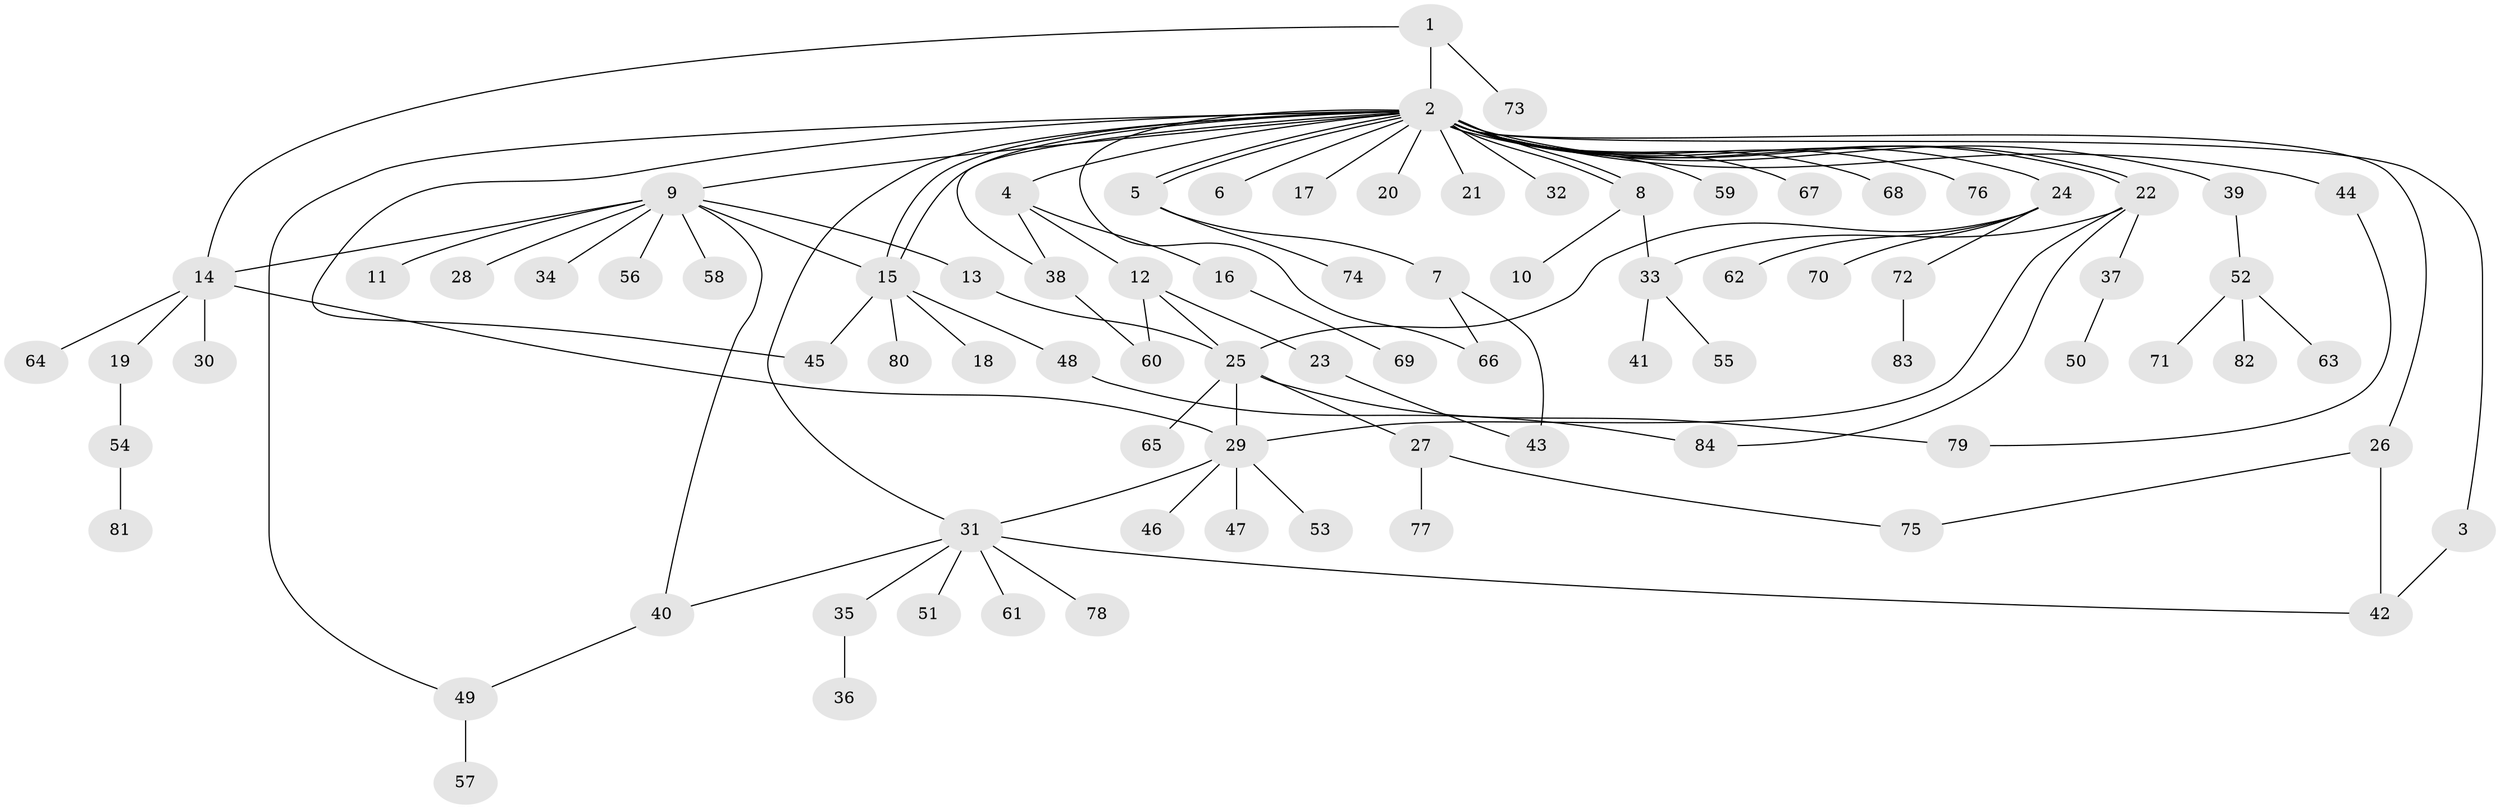 // coarse degree distribution, {7: 0.015873015873015872, 30: 0.015873015873015872, 3: 0.06349206349206349, 4: 0.06349206349206349, 1: 0.6031746031746031, 6: 0.047619047619047616, 8: 0.031746031746031744, 9: 0.015873015873015872, 2: 0.14285714285714285}
// Generated by graph-tools (version 1.1) at 2025/23/03/03/25 07:23:48]
// undirected, 84 vertices, 107 edges
graph export_dot {
graph [start="1"]
  node [color=gray90,style=filled];
  1;
  2;
  3;
  4;
  5;
  6;
  7;
  8;
  9;
  10;
  11;
  12;
  13;
  14;
  15;
  16;
  17;
  18;
  19;
  20;
  21;
  22;
  23;
  24;
  25;
  26;
  27;
  28;
  29;
  30;
  31;
  32;
  33;
  34;
  35;
  36;
  37;
  38;
  39;
  40;
  41;
  42;
  43;
  44;
  45;
  46;
  47;
  48;
  49;
  50;
  51;
  52;
  53;
  54;
  55;
  56;
  57;
  58;
  59;
  60;
  61;
  62;
  63;
  64;
  65;
  66;
  67;
  68;
  69;
  70;
  71;
  72;
  73;
  74;
  75;
  76;
  77;
  78;
  79;
  80;
  81;
  82;
  83;
  84;
  1 -- 2;
  1 -- 14;
  1 -- 73;
  2 -- 3;
  2 -- 4;
  2 -- 5;
  2 -- 5;
  2 -- 6;
  2 -- 8;
  2 -- 8;
  2 -- 9;
  2 -- 15;
  2 -- 15;
  2 -- 17;
  2 -- 20;
  2 -- 21;
  2 -- 22;
  2 -- 22;
  2 -- 24;
  2 -- 26;
  2 -- 31;
  2 -- 32;
  2 -- 38;
  2 -- 39;
  2 -- 44;
  2 -- 45;
  2 -- 49;
  2 -- 59;
  2 -- 66;
  2 -- 67;
  2 -- 68;
  2 -- 76;
  3 -- 42;
  4 -- 12;
  4 -- 16;
  4 -- 38;
  5 -- 7;
  5 -- 74;
  7 -- 43;
  7 -- 66;
  8 -- 10;
  8 -- 33;
  9 -- 11;
  9 -- 13;
  9 -- 14;
  9 -- 15;
  9 -- 28;
  9 -- 34;
  9 -- 40;
  9 -- 56;
  9 -- 58;
  12 -- 23;
  12 -- 25;
  12 -- 60;
  13 -- 25;
  14 -- 19;
  14 -- 29;
  14 -- 30;
  14 -- 64;
  15 -- 18;
  15 -- 45;
  15 -- 48;
  15 -- 80;
  16 -- 69;
  19 -- 54;
  22 -- 29;
  22 -- 33;
  22 -- 37;
  22 -- 84;
  23 -- 43;
  24 -- 25;
  24 -- 62;
  24 -- 70;
  24 -- 72;
  25 -- 27;
  25 -- 29;
  25 -- 65;
  25 -- 79;
  26 -- 42;
  26 -- 75;
  27 -- 75;
  27 -- 77;
  29 -- 31;
  29 -- 46;
  29 -- 47;
  29 -- 53;
  31 -- 35;
  31 -- 40;
  31 -- 42;
  31 -- 51;
  31 -- 61;
  31 -- 78;
  33 -- 41;
  33 -- 55;
  35 -- 36;
  37 -- 50;
  38 -- 60;
  39 -- 52;
  40 -- 49;
  44 -- 79;
  48 -- 84;
  49 -- 57;
  52 -- 63;
  52 -- 71;
  52 -- 82;
  54 -- 81;
  72 -- 83;
}
